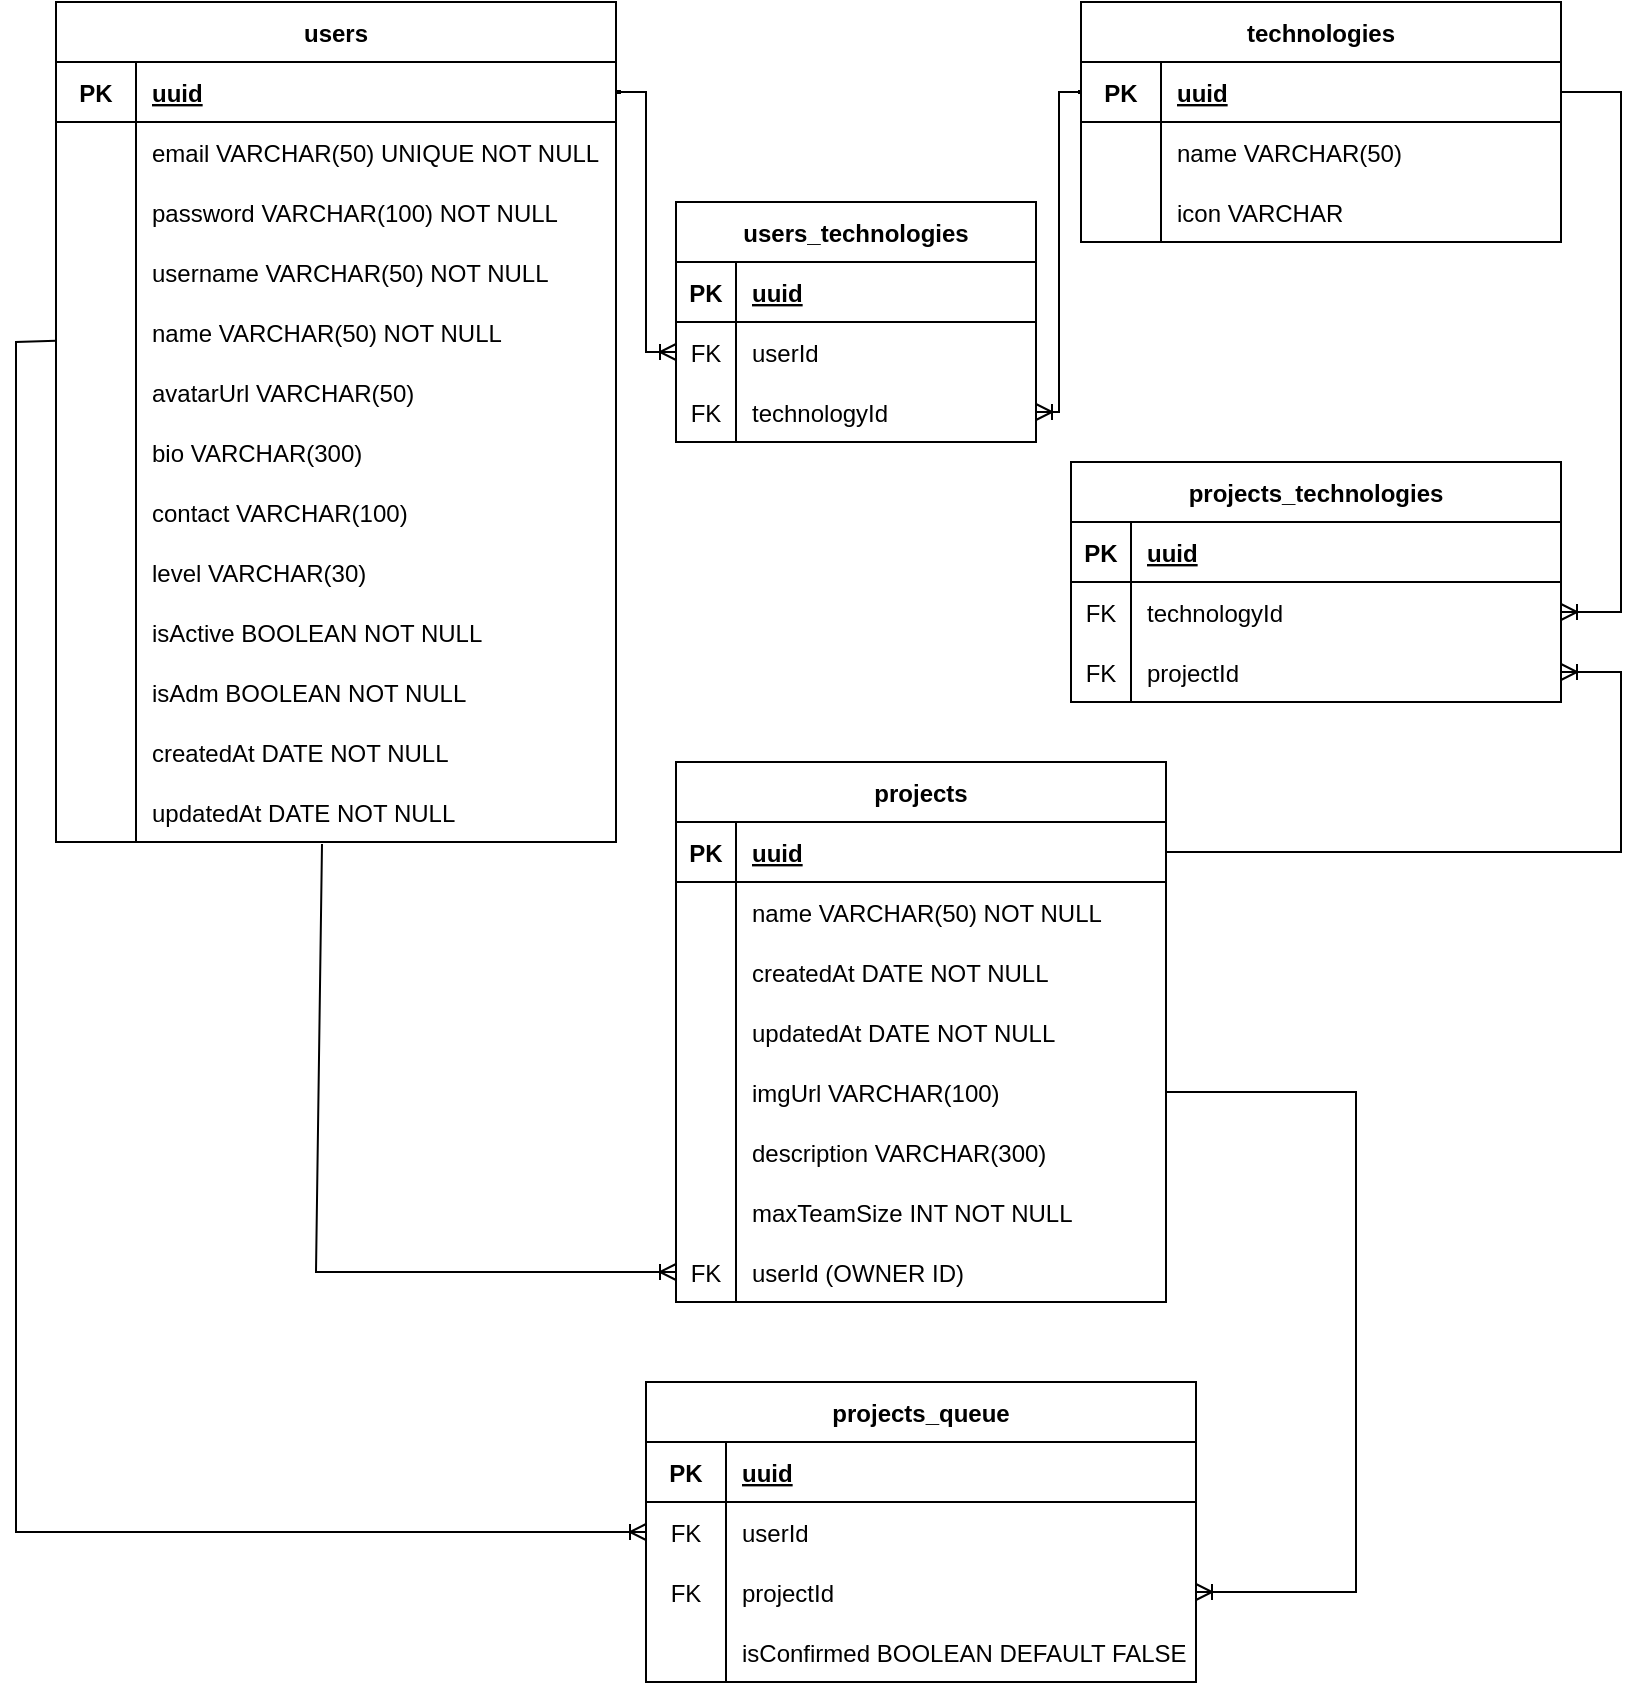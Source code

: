 <mxfile version="20.8.3" type="github">
  <diagram id="yh-ZlP0OPuvekAmjG9pr" name="Página-1">
    <mxGraphModel dx="1434" dy="788" grid="1" gridSize="10" guides="1" tooltips="1" connect="1" arrows="1" fold="1" page="1" pageScale="1" pageWidth="827" pageHeight="1169" math="0" shadow="0">
      <root>
        <mxCell id="0" />
        <mxCell id="1" parent="0" />
        <mxCell id="csCiu1S-2fV34Qw7x-u5-7" value="users" style="shape=table;startSize=30;container=1;collapsible=1;childLayout=tableLayout;fixedRows=1;rowLines=0;fontStyle=1;align=center;resizeLast=1;" parent="1" vertex="1">
          <mxGeometry x="30" y="30" width="280" height="420" as="geometry">
            <mxRectangle x="150" y="80" width="70" height="30" as="alternateBounds" />
          </mxGeometry>
        </mxCell>
        <mxCell id="csCiu1S-2fV34Qw7x-u5-8" value="" style="shape=tableRow;horizontal=0;startSize=0;swimlaneHead=0;swimlaneBody=0;fillColor=none;collapsible=0;dropTarget=0;points=[[0,0.5],[1,0.5]];portConstraint=eastwest;top=0;left=0;right=0;bottom=1;" parent="csCiu1S-2fV34Qw7x-u5-7" vertex="1">
          <mxGeometry y="30" width="280" height="30" as="geometry" />
        </mxCell>
        <mxCell id="csCiu1S-2fV34Qw7x-u5-9" value="PK" style="shape=partialRectangle;connectable=0;fillColor=none;top=0;left=0;bottom=0;right=0;fontStyle=1;overflow=hidden;" parent="csCiu1S-2fV34Qw7x-u5-8" vertex="1">
          <mxGeometry width="40" height="30" as="geometry">
            <mxRectangle width="40" height="30" as="alternateBounds" />
          </mxGeometry>
        </mxCell>
        <mxCell id="csCiu1S-2fV34Qw7x-u5-10" value="uuid" style="shape=partialRectangle;connectable=0;fillColor=none;top=0;left=0;bottom=0;right=0;align=left;spacingLeft=6;fontStyle=5;overflow=hidden;" parent="csCiu1S-2fV34Qw7x-u5-8" vertex="1">
          <mxGeometry x="40" width="240" height="30" as="geometry">
            <mxRectangle width="240" height="30" as="alternateBounds" />
          </mxGeometry>
        </mxCell>
        <mxCell id="csCiu1S-2fV34Qw7x-u5-11" value="" style="shape=tableRow;horizontal=0;startSize=0;swimlaneHead=0;swimlaneBody=0;fillColor=none;collapsible=0;dropTarget=0;points=[[0,0.5],[1,0.5]];portConstraint=eastwest;top=0;left=0;right=0;bottom=0;" parent="csCiu1S-2fV34Qw7x-u5-7" vertex="1">
          <mxGeometry y="60" width="280" height="30" as="geometry" />
        </mxCell>
        <mxCell id="csCiu1S-2fV34Qw7x-u5-12" value="" style="shape=partialRectangle;connectable=0;fillColor=none;top=0;left=0;bottom=0;right=0;editable=1;overflow=hidden;" parent="csCiu1S-2fV34Qw7x-u5-11" vertex="1">
          <mxGeometry width="40" height="30" as="geometry">
            <mxRectangle width="40" height="30" as="alternateBounds" />
          </mxGeometry>
        </mxCell>
        <mxCell id="csCiu1S-2fV34Qw7x-u5-13" value="email VARCHAR(50) UNIQUE NOT NULL" style="shape=partialRectangle;connectable=0;fillColor=none;top=0;left=0;bottom=0;right=0;align=left;spacingLeft=6;overflow=hidden;" parent="csCiu1S-2fV34Qw7x-u5-11" vertex="1">
          <mxGeometry x="40" width="240" height="30" as="geometry">
            <mxRectangle width="240" height="30" as="alternateBounds" />
          </mxGeometry>
        </mxCell>
        <mxCell id="csCiu1S-2fV34Qw7x-u5-14" value="" style="shape=tableRow;horizontal=0;startSize=0;swimlaneHead=0;swimlaneBody=0;fillColor=none;collapsible=0;dropTarget=0;points=[[0,0.5],[1,0.5]];portConstraint=eastwest;top=0;left=0;right=0;bottom=0;" parent="csCiu1S-2fV34Qw7x-u5-7" vertex="1">
          <mxGeometry y="90" width="280" height="30" as="geometry" />
        </mxCell>
        <mxCell id="csCiu1S-2fV34Qw7x-u5-15" value="" style="shape=partialRectangle;connectable=0;fillColor=none;top=0;left=0;bottom=0;right=0;editable=1;overflow=hidden;" parent="csCiu1S-2fV34Qw7x-u5-14" vertex="1">
          <mxGeometry width="40" height="30" as="geometry">
            <mxRectangle width="40" height="30" as="alternateBounds" />
          </mxGeometry>
        </mxCell>
        <mxCell id="csCiu1S-2fV34Qw7x-u5-16" value="password VARCHAR(100) NOT NULL" style="shape=partialRectangle;connectable=0;fillColor=none;top=0;left=0;bottom=0;right=0;align=left;spacingLeft=6;overflow=hidden;" parent="csCiu1S-2fV34Qw7x-u5-14" vertex="1">
          <mxGeometry x="40" width="240" height="30" as="geometry">
            <mxRectangle width="240" height="30" as="alternateBounds" />
          </mxGeometry>
        </mxCell>
        <mxCell id="csCiu1S-2fV34Qw7x-u5-155" value="" style="shape=tableRow;horizontal=0;startSize=0;swimlaneHead=0;swimlaneBody=0;fillColor=none;collapsible=0;dropTarget=0;points=[[0,0.5],[1,0.5]];portConstraint=eastwest;top=0;left=0;right=0;bottom=0;" parent="csCiu1S-2fV34Qw7x-u5-7" vertex="1">
          <mxGeometry y="120" width="280" height="30" as="geometry" />
        </mxCell>
        <mxCell id="csCiu1S-2fV34Qw7x-u5-156" value="" style="shape=partialRectangle;connectable=0;fillColor=none;top=0;left=0;bottom=0;right=0;editable=1;overflow=hidden;" parent="csCiu1S-2fV34Qw7x-u5-155" vertex="1">
          <mxGeometry width="40" height="30" as="geometry">
            <mxRectangle width="40" height="30" as="alternateBounds" />
          </mxGeometry>
        </mxCell>
        <mxCell id="csCiu1S-2fV34Qw7x-u5-157" value="username VARCHAR(50) NOT NULL" style="shape=partialRectangle;connectable=0;fillColor=none;top=0;left=0;bottom=0;right=0;align=left;spacingLeft=6;overflow=hidden;" parent="csCiu1S-2fV34Qw7x-u5-155" vertex="1">
          <mxGeometry x="40" width="240" height="30" as="geometry">
            <mxRectangle width="240" height="30" as="alternateBounds" />
          </mxGeometry>
        </mxCell>
        <mxCell id="csCiu1S-2fV34Qw7x-u5-17" value="" style="shape=tableRow;horizontal=0;startSize=0;swimlaneHead=0;swimlaneBody=0;fillColor=none;collapsible=0;dropTarget=0;points=[[0,0.5],[1,0.5]];portConstraint=eastwest;top=0;left=0;right=0;bottom=0;" parent="csCiu1S-2fV34Qw7x-u5-7" vertex="1">
          <mxGeometry y="150" width="280" height="30" as="geometry" />
        </mxCell>
        <mxCell id="csCiu1S-2fV34Qw7x-u5-18" value="" style="shape=partialRectangle;connectable=0;fillColor=none;top=0;left=0;bottom=0;right=0;editable=1;overflow=hidden;" parent="csCiu1S-2fV34Qw7x-u5-17" vertex="1">
          <mxGeometry width="40" height="30" as="geometry">
            <mxRectangle width="40" height="30" as="alternateBounds" />
          </mxGeometry>
        </mxCell>
        <mxCell id="csCiu1S-2fV34Qw7x-u5-19" value="name VARCHAR(50) NOT NULL" style="shape=partialRectangle;connectable=0;fillColor=none;top=0;left=0;bottom=0;right=0;align=left;spacingLeft=6;overflow=hidden;" parent="csCiu1S-2fV34Qw7x-u5-17" vertex="1">
          <mxGeometry x="40" width="240" height="30" as="geometry">
            <mxRectangle width="240" height="30" as="alternateBounds" />
          </mxGeometry>
        </mxCell>
        <mxCell id="csCiu1S-2fV34Qw7x-u5-163" value="" style="shape=tableRow;horizontal=0;startSize=0;swimlaneHead=0;swimlaneBody=0;fillColor=none;collapsible=0;dropTarget=0;points=[[0,0.5],[1,0.5]];portConstraint=eastwest;top=0;left=0;right=0;bottom=0;" parent="csCiu1S-2fV34Qw7x-u5-7" vertex="1">
          <mxGeometry y="180" width="280" height="30" as="geometry" />
        </mxCell>
        <mxCell id="csCiu1S-2fV34Qw7x-u5-164" value="" style="shape=partialRectangle;connectable=0;fillColor=none;top=0;left=0;bottom=0;right=0;editable=1;overflow=hidden;" parent="csCiu1S-2fV34Qw7x-u5-163" vertex="1">
          <mxGeometry width="40" height="30" as="geometry">
            <mxRectangle width="40" height="30" as="alternateBounds" />
          </mxGeometry>
        </mxCell>
        <mxCell id="csCiu1S-2fV34Qw7x-u5-165" value="avatarUrl VARCHAR(50)" style="shape=partialRectangle;connectable=0;fillColor=none;top=0;left=0;bottom=0;right=0;align=left;spacingLeft=6;overflow=hidden;" parent="csCiu1S-2fV34Qw7x-u5-163" vertex="1">
          <mxGeometry x="40" width="240" height="30" as="geometry">
            <mxRectangle width="240" height="30" as="alternateBounds" />
          </mxGeometry>
        </mxCell>
        <mxCell id="csCiu1S-2fV34Qw7x-u5-166" value="" style="shape=tableRow;horizontal=0;startSize=0;swimlaneHead=0;swimlaneBody=0;fillColor=none;collapsible=0;dropTarget=0;points=[[0,0.5],[1,0.5]];portConstraint=eastwest;top=0;left=0;right=0;bottom=0;" parent="csCiu1S-2fV34Qw7x-u5-7" vertex="1">
          <mxGeometry y="210" width="280" height="30" as="geometry" />
        </mxCell>
        <mxCell id="csCiu1S-2fV34Qw7x-u5-167" value="" style="shape=partialRectangle;connectable=0;fillColor=none;top=0;left=0;bottom=0;right=0;editable=1;overflow=hidden;" parent="csCiu1S-2fV34Qw7x-u5-166" vertex="1">
          <mxGeometry width="40" height="30" as="geometry">
            <mxRectangle width="40" height="30" as="alternateBounds" />
          </mxGeometry>
        </mxCell>
        <mxCell id="csCiu1S-2fV34Qw7x-u5-168" value="bio VARCHAR(300)" style="shape=partialRectangle;connectable=0;fillColor=none;top=0;left=0;bottom=0;right=0;align=left;spacingLeft=6;overflow=hidden;" parent="csCiu1S-2fV34Qw7x-u5-166" vertex="1">
          <mxGeometry x="40" width="240" height="30" as="geometry">
            <mxRectangle width="240" height="30" as="alternateBounds" />
          </mxGeometry>
        </mxCell>
        <mxCell id="csCiu1S-2fV34Qw7x-u5-169" value="" style="shape=tableRow;horizontal=0;startSize=0;swimlaneHead=0;swimlaneBody=0;fillColor=none;collapsible=0;dropTarget=0;points=[[0,0.5],[1,0.5]];portConstraint=eastwest;top=0;left=0;right=0;bottom=0;" parent="csCiu1S-2fV34Qw7x-u5-7" vertex="1">
          <mxGeometry y="240" width="280" height="30" as="geometry" />
        </mxCell>
        <mxCell id="csCiu1S-2fV34Qw7x-u5-170" value="" style="shape=partialRectangle;connectable=0;fillColor=none;top=0;left=0;bottom=0;right=0;editable=1;overflow=hidden;" parent="csCiu1S-2fV34Qw7x-u5-169" vertex="1">
          <mxGeometry width="40" height="30" as="geometry">
            <mxRectangle width="40" height="30" as="alternateBounds" />
          </mxGeometry>
        </mxCell>
        <mxCell id="csCiu1S-2fV34Qw7x-u5-171" value="contact VARCHAR(100)" style="shape=partialRectangle;connectable=0;fillColor=none;top=0;left=0;bottom=0;right=0;align=left;spacingLeft=6;overflow=hidden;" parent="csCiu1S-2fV34Qw7x-u5-169" vertex="1">
          <mxGeometry x="40" width="240" height="30" as="geometry">
            <mxRectangle width="240" height="30" as="alternateBounds" />
          </mxGeometry>
        </mxCell>
        <mxCell id="csCiu1S-2fV34Qw7x-u5-172" value="" style="shape=tableRow;horizontal=0;startSize=0;swimlaneHead=0;swimlaneBody=0;fillColor=none;collapsible=0;dropTarget=0;points=[[0,0.5],[1,0.5]];portConstraint=eastwest;top=0;left=0;right=0;bottom=0;" parent="csCiu1S-2fV34Qw7x-u5-7" vertex="1">
          <mxGeometry y="270" width="280" height="30" as="geometry" />
        </mxCell>
        <mxCell id="csCiu1S-2fV34Qw7x-u5-173" value="" style="shape=partialRectangle;connectable=0;fillColor=none;top=0;left=0;bottom=0;right=0;editable=1;overflow=hidden;" parent="csCiu1S-2fV34Qw7x-u5-172" vertex="1">
          <mxGeometry width="40" height="30" as="geometry">
            <mxRectangle width="40" height="30" as="alternateBounds" />
          </mxGeometry>
        </mxCell>
        <mxCell id="csCiu1S-2fV34Qw7x-u5-174" value="level VARCHAR(30)" style="shape=partialRectangle;connectable=0;fillColor=none;top=0;left=0;bottom=0;right=0;align=left;spacingLeft=6;overflow=hidden;" parent="csCiu1S-2fV34Qw7x-u5-172" vertex="1">
          <mxGeometry x="40" width="240" height="30" as="geometry">
            <mxRectangle width="240" height="30" as="alternateBounds" />
          </mxGeometry>
        </mxCell>
        <mxCell id="csCiu1S-2fV34Qw7x-u5-175" value="" style="shape=tableRow;horizontal=0;startSize=0;swimlaneHead=0;swimlaneBody=0;fillColor=none;collapsible=0;dropTarget=0;points=[[0,0.5],[1,0.5]];portConstraint=eastwest;top=0;left=0;right=0;bottom=0;" parent="csCiu1S-2fV34Qw7x-u5-7" vertex="1">
          <mxGeometry y="300" width="280" height="30" as="geometry" />
        </mxCell>
        <mxCell id="csCiu1S-2fV34Qw7x-u5-176" value="" style="shape=partialRectangle;connectable=0;fillColor=none;top=0;left=0;bottom=0;right=0;editable=1;overflow=hidden;" parent="csCiu1S-2fV34Qw7x-u5-175" vertex="1">
          <mxGeometry width="40" height="30" as="geometry">
            <mxRectangle width="40" height="30" as="alternateBounds" />
          </mxGeometry>
        </mxCell>
        <mxCell id="csCiu1S-2fV34Qw7x-u5-177" value="isActive BOOLEAN NOT NULL" style="shape=partialRectangle;connectable=0;fillColor=none;top=0;left=0;bottom=0;right=0;align=left;spacingLeft=6;overflow=hidden;" parent="csCiu1S-2fV34Qw7x-u5-175" vertex="1">
          <mxGeometry x="40" width="240" height="30" as="geometry">
            <mxRectangle width="240" height="30" as="alternateBounds" />
          </mxGeometry>
        </mxCell>
        <mxCell id="csCiu1S-2fV34Qw7x-u5-152" value="" style="shape=tableRow;horizontal=0;startSize=0;swimlaneHead=0;swimlaneBody=0;fillColor=none;collapsible=0;dropTarget=0;points=[[0,0.5],[1,0.5]];portConstraint=eastwest;top=0;left=0;right=0;bottom=0;" parent="csCiu1S-2fV34Qw7x-u5-7" vertex="1">
          <mxGeometry y="330" width="280" height="30" as="geometry" />
        </mxCell>
        <mxCell id="csCiu1S-2fV34Qw7x-u5-153" value="" style="shape=partialRectangle;connectable=0;fillColor=none;top=0;left=0;bottom=0;right=0;editable=1;overflow=hidden;" parent="csCiu1S-2fV34Qw7x-u5-152" vertex="1">
          <mxGeometry width="40" height="30" as="geometry">
            <mxRectangle width="40" height="30" as="alternateBounds" />
          </mxGeometry>
        </mxCell>
        <mxCell id="csCiu1S-2fV34Qw7x-u5-154" value="isAdm BOOLEAN NOT NULL" style="shape=partialRectangle;connectable=0;fillColor=none;top=0;left=0;bottom=0;right=0;align=left;spacingLeft=6;overflow=hidden;" parent="csCiu1S-2fV34Qw7x-u5-152" vertex="1">
          <mxGeometry x="40" width="240" height="30" as="geometry">
            <mxRectangle width="240" height="30" as="alternateBounds" />
          </mxGeometry>
        </mxCell>
        <mxCell id="csCiu1S-2fV34Qw7x-u5-255" value="" style="shape=tableRow;horizontal=0;startSize=0;swimlaneHead=0;swimlaneBody=0;fillColor=none;collapsible=0;dropTarget=0;points=[[0,0.5],[1,0.5]];portConstraint=eastwest;top=0;left=0;right=0;bottom=0;" parent="csCiu1S-2fV34Qw7x-u5-7" vertex="1">
          <mxGeometry y="360" width="280" height="30" as="geometry" />
        </mxCell>
        <mxCell id="csCiu1S-2fV34Qw7x-u5-256" value="" style="shape=partialRectangle;connectable=0;fillColor=none;top=0;left=0;bottom=0;right=0;editable=1;overflow=hidden;" parent="csCiu1S-2fV34Qw7x-u5-255" vertex="1">
          <mxGeometry width="40" height="30" as="geometry">
            <mxRectangle width="40" height="30" as="alternateBounds" />
          </mxGeometry>
        </mxCell>
        <mxCell id="csCiu1S-2fV34Qw7x-u5-257" value="createdAt DATE NOT NULL" style="shape=partialRectangle;connectable=0;fillColor=none;top=0;left=0;bottom=0;right=0;align=left;spacingLeft=6;overflow=hidden;" parent="csCiu1S-2fV34Qw7x-u5-255" vertex="1">
          <mxGeometry x="40" width="240" height="30" as="geometry">
            <mxRectangle width="240" height="30" as="alternateBounds" />
          </mxGeometry>
        </mxCell>
        <mxCell id="csCiu1S-2fV34Qw7x-u5-258" value="" style="shape=tableRow;horizontal=0;startSize=0;swimlaneHead=0;swimlaneBody=0;fillColor=none;collapsible=0;dropTarget=0;points=[[0,0.5],[1,0.5]];portConstraint=eastwest;top=0;left=0;right=0;bottom=0;" parent="csCiu1S-2fV34Qw7x-u5-7" vertex="1">
          <mxGeometry y="390" width="280" height="30" as="geometry" />
        </mxCell>
        <mxCell id="csCiu1S-2fV34Qw7x-u5-259" value="" style="shape=partialRectangle;connectable=0;fillColor=none;top=0;left=0;bottom=0;right=0;editable=1;overflow=hidden;" parent="csCiu1S-2fV34Qw7x-u5-258" vertex="1">
          <mxGeometry width="40" height="30" as="geometry">
            <mxRectangle width="40" height="30" as="alternateBounds" />
          </mxGeometry>
        </mxCell>
        <mxCell id="csCiu1S-2fV34Qw7x-u5-260" value="updatedAt DATE NOT NULL" style="shape=partialRectangle;connectable=0;fillColor=none;top=0;left=0;bottom=0;right=0;align=left;spacingLeft=6;overflow=hidden;" parent="csCiu1S-2fV34Qw7x-u5-258" vertex="1">
          <mxGeometry x="40" width="240" height="30" as="geometry">
            <mxRectangle width="240" height="30" as="alternateBounds" />
          </mxGeometry>
        </mxCell>
        <mxCell id="csCiu1S-2fV34Qw7x-u5-178" value="users_technologies" style="shape=table;startSize=30;container=1;collapsible=1;childLayout=tableLayout;fixedRows=1;rowLines=0;fontStyle=1;align=center;resizeLast=1;" parent="1" vertex="1">
          <mxGeometry x="340" y="130" width="180" height="120" as="geometry" />
        </mxCell>
        <mxCell id="csCiu1S-2fV34Qw7x-u5-179" value="" style="shape=tableRow;horizontal=0;startSize=0;swimlaneHead=0;swimlaneBody=0;fillColor=none;collapsible=0;dropTarget=0;points=[[0,0.5],[1,0.5]];portConstraint=eastwest;top=0;left=0;right=0;bottom=1;" parent="csCiu1S-2fV34Qw7x-u5-178" vertex="1">
          <mxGeometry y="30" width="180" height="30" as="geometry" />
        </mxCell>
        <mxCell id="csCiu1S-2fV34Qw7x-u5-180" value="PK" style="shape=partialRectangle;connectable=0;fillColor=none;top=0;left=0;bottom=0;right=0;fontStyle=1;overflow=hidden;" parent="csCiu1S-2fV34Qw7x-u5-179" vertex="1">
          <mxGeometry width="30" height="30" as="geometry">
            <mxRectangle width="30" height="30" as="alternateBounds" />
          </mxGeometry>
        </mxCell>
        <mxCell id="csCiu1S-2fV34Qw7x-u5-181" value="uuid" style="shape=partialRectangle;connectable=0;fillColor=none;top=0;left=0;bottom=0;right=0;align=left;spacingLeft=6;fontStyle=5;overflow=hidden;" parent="csCiu1S-2fV34Qw7x-u5-179" vertex="1">
          <mxGeometry x="30" width="150" height="30" as="geometry">
            <mxRectangle width="150" height="30" as="alternateBounds" />
          </mxGeometry>
        </mxCell>
        <mxCell id="csCiu1S-2fV34Qw7x-u5-198" value="" style="shape=tableRow;horizontal=0;startSize=0;swimlaneHead=0;swimlaneBody=0;fillColor=none;collapsible=0;dropTarget=0;points=[[0,0.5],[1,0.5]];portConstraint=eastwest;top=0;left=0;right=0;bottom=0;" parent="csCiu1S-2fV34Qw7x-u5-178" vertex="1">
          <mxGeometry y="60" width="180" height="30" as="geometry" />
        </mxCell>
        <mxCell id="csCiu1S-2fV34Qw7x-u5-199" value="FK" style="shape=partialRectangle;connectable=0;fillColor=none;top=0;left=0;bottom=0;right=0;editable=1;overflow=hidden;" parent="csCiu1S-2fV34Qw7x-u5-198" vertex="1">
          <mxGeometry width="30" height="30" as="geometry">
            <mxRectangle width="30" height="30" as="alternateBounds" />
          </mxGeometry>
        </mxCell>
        <mxCell id="csCiu1S-2fV34Qw7x-u5-200" value="userId" style="shape=partialRectangle;connectable=0;fillColor=none;top=0;left=0;bottom=0;right=0;align=left;spacingLeft=6;overflow=hidden;" parent="csCiu1S-2fV34Qw7x-u5-198" vertex="1">
          <mxGeometry x="30" width="150" height="30" as="geometry">
            <mxRectangle width="150" height="30" as="alternateBounds" />
          </mxGeometry>
        </mxCell>
        <mxCell id="csCiu1S-2fV34Qw7x-u5-245" value="" style="shape=tableRow;horizontal=0;startSize=0;swimlaneHead=0;swimlaneBody=0;fillColor=none;collapsible=0;dropTarget=0;points=[[0,0.5],[1,0.5]];portConstraint=eastwest;top=0;left=0;right=0;bottom=0;" parent="csCiu1S-2fV34Qw7x-u5-178" vertex="1">
          <mxGeometry y="90" width="180" height="30" as="geometry" />
        </mxCell>
        <mxCell id="csCiu1S-2fV34Qw7x-u5-246" value="FK" style="shape=partialRectangle;connectable=0;fillColor=none;top=0;left=0;bottom=0;right=0;editable=1;overflow=hidden;" parent="csCiu1S-2fV34Qw7x-u5-245" vertex="1">
          <mxGeometry width="30" height="30" as="geometry">
            <mxRectangle width="30" height="30" as="alternateBounds" />
          </mxGeometry>
        </mxCell>
        <mxCell id="csCiu1S-2fV34Qw7x-u5-247" value="technologyId" style="shape=partialRectangle;connectable=0;fillColor=none;top=0;left=0;bottom=0;right=0;align=left;spacingLeft=6;overflow=hidden;" parent="csCiu1S-2fV34Qw7x-u5-245" vertex="1">
          <mxGeometry x="30" width="150" height="30" as="geometry">
            <mxRectangle width="150" height="30" as="alternateBounds" />
          </mxGeometry>
        </mxCell>
        <mxCell id="csCiu1S-2fV34Qw7x-u5-208" value="technologies" style="shape=table;startSize=30;container=1;collapsible=1;childLayout=tableLayout;fixedRows=1;rowLines=0;fontStyle=1;align=center;resizeLast=1;" parent="1" vertex="1">
          <mxGeometry x="542.5" y="30" width="240" height="120" as="geometry">
            <mxRectangle x="150" y="80" width="70" height="30" as="alternateBounds" />
          </mxGeometry>
        </mxCell>
        <mxCell id="csCiu1S-2fV34Qw7x-u5-209" value="" style="shape=tableRow;horizontal=0;startSize=0;swimlaneHead=0;swimlaneBody=0;fillColor=none;collapsible=0;dropTarget=0;points=[[0,0.5],[1,0.5]];portConstraint=eastwest;top=0;left=0;right=0;bottom=1;" parent="csCiu1S-2fV34Qw7x-u5-208" vertex="1">
          <mxGeometry y="30" width="240" height="30" as="geometry" />
        </mxCell>
        <mxCell id="csCiu1S-2fV34Qw7x-u5-210" value="PK" style="shape=partialRectangle;connectable=0;fillColor=none;top=0;left=0;bottom=0;right=0;fontStyle=1;overflow=hidden;" parent="csCiu1S-2fV34Qw7x-u5-209" vertex="1">
          <mxGeometry width="40" height="30" as="geometry">
            <mxRectangle width="40" height="30" as="alternateBounds" />
          </mxGeometry>
        </mxCell>
        <mxCell id="csCiu1S-2fV34Qw7x-u5-211" value="uuid" style="shape=partialRectangle;connectable=0;fillColor=none;top=0;left=0;bottom=0;right=0;align=left;spacingLeft=6;fontStyle=5;overflow=hidden;" parent="csCiu1S-2fV34Qw7x-u5-209" vertex="1">
          <mxGeometry x="40" width="200" height="30" as="geometry">
            <mxRectangle width="200" height="30" as="alternateBounds" />
          </mxGeometry>
        </mxCell>
        <mxCell id="csCiu1S-2fV34Qw7x-u5-212" value="" style="shape=tableRow;horizontal=0;startSize=0;swimlaneHead=0;swimlaneBody=0;fillColor=none;collapsible=0;dropTarget=0;points=[[0,0.5],[1,0.5]];portConstraint=eastwest;top=0;left=0;right=0;bottom=0;" parent="csCiu1S-2fV34Qw7x-u5-208" vertex="1">
          <mxGeometry y="60" width="240" height="30" as="geometry" />
        </mxCell>
        <mxCell id="csCiu1S-2fV34Qw7x-u5-213" value="" style="shape=partialRectangle;connectable=0;fillColor=none;top=0;left=0;bottom=0;right=0;editable=1;overflow=hidden;" parent="csCiu1S-2fV34Qw7x-u5-212" vertex="1">
          <mxGeometry width="40" height="30" as="geometry">
            <mxRectangle width="40" height="30" as="alternateBounds" />
          </mxGeometry>
        </mxCell>
        <mxCell id="csCiu1S-2fV34Qw7x-u5-214" value="name VARCHAR(50)" style="shape=partialRectangle;connectable=0;fillColor=none;top=0;left=0;bottom=0;right=0;align=left;spacingLeft=6;overflow=hidden;" parent="csCiu1S-2fV34Qw7x-u5-212" vertex="1">
          <mxGeometry x="40" width="200" height="30" as="geometry">
            <mxRectangle width="200" height="30" as="alternateBounds" />
          </mxGeometry>
        </mxCell>
        <mxCell id="csCiu1S-2fV34Qw7x-u5-215" value="" style="shape=tableRow;horizontal=0;startSize=0;swimlaneHead=0;swimlaneBody=0;fillColor=none;collapsible=0;dropTarget=0;points=[[0,0.5],[1,0.5]];portConstraint=eastwest;top=0;left=0;right=0;bottom=0;" parent="csCiu1S-2fV34Qw7x-u5-208" vertex="1">
          <mxGeometry y="90" width="240" height="30" as="geometry" />
        </mxCell>
        <mxCell id="csCiu1S-2fV34Qw7x-u5-216" value="" style="shape=partialRectangle;connectable=0;fillColor=none;top=0;left=0;bottom=0;right=0;editable=1;overflow=hidden;" parent="csCiu1S-2fV34Qw7x-u5-215" vertex="1">
          <mxGeometry width="40" height="30" as="geometry">
            <mxRectangle width="40" height="30" as="alternateBounds" />
          </mxGeometry>
        </mxCell>
        <mxCell id="csCiu1S-2fV34Qw7x-u5-217" value="icon VARCHAR" style="shape=partialRectangle;connectable=0;fillColor=none;top=0;left=0;bottom=0;right=0;align=left;spacingLeft=6;overflow=hidden;" parent="csCiu1S-2fV34Qw7x-u5-215" vertex="1">
          <mxGeometry x="40" width="200" height="30" as="geometry">
            <mxRectangle width="200" height="30" as="alternateBounds" />
          </mxGeometry>
        </mxCell>
        <mxCell id="csCiu1S-2fV34Qw7x-u5-251" value="" style="edgeStyle=elbowEdgeStyle;fontSize=12;html=1;endArrow=ERoneToMany;startArrow=ERmandOne;rounded=0;fontFamily=Helvetica;fontColor=default;startSize=0;" parent="1" source="csCiu1S-2fV34Qw7x-u5-8" target="csCiu1S-2fV34Qw7x-u5-198" edge="1">
          <mxGeometry width="100" height="100" relative="1" as="geometry">
            <mxPoint x="430" y="420" as="sourcePoint" />
            <mxPoint x="530" y="320" as="targetPoint" />
          </mxGeometry>
        </mxCell>
        <mxCell id="csCiu1S-2fV34Qw7x-u5-254" value="" style="edgeStyle=elbowEdgeStyle;fontSize=12;html=1;endArrow=ERoneToMany;startArrow=ERzeroToOne;rounded=0;fontFamily=Helvetica;fontColor=default;startSize=0;" parent="1" source="csCiu1S-2fV34Qw7x-u5-209" target="csCiu1S-2fV34Qw7x-u5-245" edge="1">
          <mxGeometry width="100" height="100" relative="1" as="geometry">
            <mxPoint x="800" y="380" as="sourcePoint" />
            <mxPoint x="900" y="280" as="targetPoint" />
          </mxGeometry>
        </mxCell>
        <mxCell id="csCiu1S-2fV34Qw7x-u5-262" value="projects" style="shape=table;startSize=30;container=1;collapsible=1;childLayout=tableLayout;fixedRows=1;rowLines=0;fontStyle=1;align=center;resizeLast=1;strokeColor=default;fontFamily=Helvetica;fontSize=12;fontColor=default;fillColor=none;" parent="1" vertex="1">
          <mxGeometry x="340" y="410" width="245" height="270" as="geometry" />
        </mxCell>
        <mxCell id="csCiu1S-2fV34Qw7x-u5-263" value="" style="shape=tableRow;horizontal=0;startSize=0;swimlaneHead=0;swimlaneBody=0;fillColor=none;collapsible=0;dropTarget=0;points=[[0,0.5],[1,0.5]];portConstraint=eastwest;top=0;left=0;right=0;bottom=1;strokeColor=default;fontFamily=Helvetica;fontSize=12;fontColor=default;" parent="csCiu1S-2fV34Qw7x-u5-262" vertex="1">
          <mxGeometry y="30" width="245" height="30" as="geometry" />
        </mxCell>
        <mxCell id="csCiu1S-2fV34Qw7x-u5-264" value="PK" style="shape=partialRectangle;connectable=0;fillColor=none;top=0;left=0;bottom=0;right=0;fontStyle=1;overflow=hidden;strokeColor=default;fontFamily=Helvetica;fontSize=12;fontColor=default;startSize=0;" parent="csCiu1S-2fV34Qw7x-u5-263" vertex="1">
          <mxGeometry width="30" height="30" as="geometry">
            <mxRectangle width="30" height="30" as="alternateBounds" />
          </mxGeometry>
        </mxCell>
        <mxCell id="csCiu1S-2fV34Qw7x-u5-265" value="uuid" style="shape=partialRectangle;connectable=0;fillColor=none;top=0;left=0;bottom=0;right=0;align=left;spacingLeft=6;fontStyle=5;overflow=hidden;strokeColor=default;fontFamily=Helvetica;fontSize=12;fontColor=default;startSize=0;" parent="csCiu1S-2fV34Qw7x-u5-263" vertex="1">
          <mxGeometry x="30" width="215" height="30" as="geometry">
            <mxRectangle width="215" height="30" as="alternateBounds" />
          </mxGeometry>
        </mxCell>
        <mxCell id="csCiu1S-2fV34Qw7x-u5-266" value="" style="shape=tableRow;horizontal=0;startSize=0;swimlaneHead=0;swimlaneBody=0;fillColor=none;collapsible=0;dropTarget=0;points=[[0,0.5],[1,0.5]];portConstraint=eastwest;top=0;left=0;right=0;bottom=0;strokeColor=default;fontFamily=Helvetica;fontSize=12;fontColor=default;" parent="csCiu1S-2fV34Qw7x-u5-262" vertex="1">
          <mxGeometry y="60" width="245" height="30" as="geometry" />
        </mxCell>
        <mxCell id="csCiu1S-2fV34Qw7x-u5-267" value="" style="shape=partialRectangle;connectable=0;fillColor=none;top=0;left=0;bottom=0;right=0;editable=1;overflow=hidden;strokeColor=default;fontFamily=Helvetica;fontSize=12;fontColor=default;startSize=0;" parent="csCiu1S-2fV34Qw7x-u5-266" vertex="1">
          <mxGeometry width="30" height="30" as="geometry">
            <mxRectangle width="30" height="30" as="alternateBounds" />
          </mxGeometry>
        </mxCell>
        <mxCell id="csCiu1S-2fV34Qw7x-u5-268" value="name VARCHAR(50) NOT NULL" style="shape=partialRectangle;connectable=0;fillColor=none;top=0;left=0;bottom=0;right=0;align=left;spacingLeft=6;overflow=hidden;strokeColor=default;fontFamily=Helvetica;fontSize=12;fontColor=default;startSize=0;" parent="csCiu1S-2fV34Qw7x-u5-266" vertex="1">
          <mxGeometry x="30" width="215" height="30" as="geometry">
            <mxRectangle width="215" height="30" as="alternateBounds" />
          </mxGeometry>
        </mxCell>
        <mxCell id="uJIGdWYfuY8qr78hF0vm-73" value="" style="shape=tableRow;horizontal=0;startSize=0;swimlaneHead=0;swimlaneBody=0;fillColor=none;collapsible=0;dropTarget=0;points=[[0,0.5],[1,0.5]];portConstraint=eastwest;top=0;left=0;right=0;bottom=0;strokeColor=default;fontFamily=Helvetica;fontSize=12;fontColor=default;" vertex="1" parent="csCiu1S-2fV34Qw7x-u5-262">
          <mxGeometry y="90" width="245" height="30" as="geometry" />
        </mxCell>
        <mxCell id="uJIGdWYfuY8qr78hF0vm-74" value="" style="shape=partialRectangle;connectable=0;fillColor=none;top=0;left=0;bottom=0;right=0;editable=1;overflow=hidden;strokeColor=default;fontFamily=Helvetica;fontSize=12;fontColor=default;startSize=0;" vertex="1" parent="uJIGdWYfuY8qr78hF0vm-73">
          <mxGeometry width="30" height="30" as="geometry">
            <mxRectangle width="30" height="30" as="alternateBounds" />
          </mxGeometry>
        </mxCell>
        <mxCell id="uJIGdWYfuY8qr78hF0vm-75" value="createdAt DATE NOT NULL" style="shape=partialRectangle;connectable=0;fillColor=none;top=0;left=0;bottom=0;right=0;align=left;spacingLeft=6;overflow=hidden;strokeColor=default;fontFamily=Helvetica;fontSize=12;fontColor=default;startSize=0;" vertex="1" parent="uJIGdWYfuY8qr78hF0vm-73">
          <mxGeometry x="30" width="215" height="30" as="geometry">
            <mxRectangle width="215" height="30" as="alternateBounds" />
          </mxGeometry>
        </mxCell>
        <mxCell id="uJIGdWYfuY8qr78hF0vm-76" value="" style="shape=tableRow;horizontal=0;startSize=0;swimlaneHead=0;swimlaneBody=0;fillColor=none;collapsible=0;dropTarget=0;points=[[0,0.5],[1,0.5]];portConstraint=eastwest;top=0;left=0;right=0;bottom=0;strokeColor=default;fontFamily=Helvetica;fontSize=12;fontColor=default;" vertex="1" parent="csCiu1S-2fV34Qw7x-u5-262">
          <mxGeometry y="120" width="245" height="30" as="geometry" />
        </mxCell>
        <mxCell id="uJIGdWYfuY8qr78hF0vm-77" value="" style="shape=partialRectangle;connectable=0;fillColor=none;top=0;left=0;bottom=0;right=0;editable=1;overflow=hidden;strokeColor=default;fontFamily=Helvetica;fontSize=12;fontColor=default;startSize=0;" vertex="1" parent="uJIGdWYfuY8qr78hF0vm-76">
          <mxGeometry width="30" height="30" as="geometry">
            <mxRectangle width="30" height="30" as="alternateBounds" />
          </mxGeometry>
        </mxCell>
        <mxCell id="uJIGdWYfuY8qr78hF0vm-78" value="updatedAt DATE NOT NULL" style="shape=partialRectangle;connectable=0;fillColor=none;top=0;left=0;bottom=0;right=0;align=left;spacingLeft=6;overflow=hidden;strokeColor=default;fontFamily=Helvetica;fontSize=12;fontColor=default;startSize=0;" vertex="1" parent="uJIGdWYfuY8qr78hF0vm-76">
          <mxGeometry x="30" width="215" height="30" as="geometry">
            <mxRectangle width="215" height="30" as="alternateBounds" />
          </mxGeometry>
        </mxCell>
        <mxCell id="uJIGdWYfuY8qr78hF0vm-79" value="" style="shape=tableRow;horizontal=0;startSize=0;swimlaneHead=0;swimlaneBody=0;fillColor=none;collapsible=0;dropTarget=0;points=[[0,0.5],[1,0.5]];portConstraint=eastwest;top=0;left=0;right=0;bottom=0;strokeColor=default;fontFamily=Helvetica;fontSize=12;fontColor=default;" vertex="1" parent="csCiu1S-2fV34Qw7x-u5-262">
          <mxGeometry y="150" width="245" height="30" as="geometry" />
        </mxCell>
        <mxCell id="uJIGdWYfuY8qr78hF0vm-80" value="" style="shape=partialRectangle;connectable=0;fillColor=none;top=0;left=0;bottom=0;right=0;editable=1;overflow=hidden;strokeColor=default;fontFamily=Helvetica;fontSize=12;fontColor=default;startSize=0;" vertex="1" parent="uJIGdWYfuY8qr78hF0vm-79">
          <mxGeometry width="30" height="30" as="geometry">
            <mxRectangle width="30" height="30" as="alternateBounds" />
          </mxGeometry>
        </mxCell>
        <mxCell id="uJIGdWYfuY8qr78hF0vm-81" value="imgUrl VARCHAR(100)" style="shape=partialRectangle;connectable=0;fillColor=none;top=0;left=0;bottom=0;right=0;align=left;spacingLeft=6;overflow=hidden;strokeColor=default;fontFamily=Helvetica;fontSize=12;fontColor=default;startSize=0;" vertex="1" parent="uJIGdWYfuY8qr78hF0vm-79">
          <mxGeometry x="30" width="215" height="30" as="geometry">
            <mxRectangle width="215" height="30" as="alternateBounds" />
          </mxGeometry>
        </mxCell>
        <mxCell id="uJIGdWYfuY8qr78hF0vm-82" value="" style="shape=tableRow;horizontal=0;startSize=0;swimlaneHead=0;swimlaneBody=0;fillColor=none;collapsible=0;dropTarget=0;points=[[0,0.5],[1,0.5]];portConstraint=eastwest;top=0;left=0;right=0;bottom=0;strokeColor=default;fontFamily=Helvetica;fontSize=12;fontColor=default;" vertex="1" parent="csCiu1S-2fV34Qw7x-u5-262">
          <mxGeometry y="180" width="245" height="30" as="geometry" />
        </mxCell>
        <mxCell id="uJIGdWYfuY8qr78hF0vm-83" value="" style="shape=partialRectangle;connectable=0;fillColor=none;top=0;left=0;bottom=0;right=0;editable=1;overflow=hidden;strokeColor=default;fontFamily=Helvetica;fontSize=12;fontColor=default;startSize=0;" vertex="1" parent="uJIGdWYfuY8qr78hF0vm-82">
          <mxGeometry width="30" height="30" as="geometry">
            <mxRectangle width="30" height="30" as="alternateBounds" />
          </mxGeometry>
        </mxCell>
        <mxCell id="uJIGdWYfuY8qr78hF0vm-84" value="description VARCHAR(300)" style="shape=partialRectangle;connectable=0;fillColor=none;top=0;left=0;bottom=0;right=0;align=left;spacingLeft=6;overflow=hidden;strokeColor=default;fontFamily=Helvetica;fontSize=12;fontColor=default;startSize=0;" vertex="1" parent="uJIGdWYfuY8qr78hF0vm-82">
          <mxGeometry x="30" width="215" height="30" as="geometry">
            <mxRectangle width="215" height="30" as="alternateBounds" />
          </mxGeometry>
        </mxCell>
        <mxCell id="uJIGdWYfuY8qr78hF0vm-85" value="" style="shape=tableRow;horizontal=0;startSize=0;swimlaneHead=0;swimlaneBody=0;fillColor=none;collapsible=0;dropTarget=0;points=[[0,0.5],[1,0.5]];portConstraint=eastwest;top=0;left=0;right=0;bottom=0;strokeColor=default;fontFamily=Helvetica;fontSize=12;fontColor=default;" vertex="1" parent="csCiu1S-2fV34Qw7x-u5-262">
          <mxGeometry y="210" width="245" height="30" as="geometry" />
        </mxCell>
        <mxCell id="uJIGdWYfuY8qr78hF0vm-86" value="" style="shape=partialRectangle;connectable=0;fillColor=none;top=0;left=0;bottom=0;right=0;editable=1;overflow=hidden;strokeColor=default;fontFamily=Helvetica;fontSize=12;fontColor=default;startSize=0;" vertex="1" parent="uJIGdWYfuY8qr78hF0vm-85">
          <mxGeometry width="30" height="30" as="geometry">
            <mxRectangle width="30" height="30" as="alternateBounds" />
          </mxGeometry>
        </mxCell>
        <mxCell id="uJIGdWYfuY8qr78hF0vm-87" value="maxTeamSize INT NOT NULL" style="shape=partialRectangle;connectable=0;fillColor=none;top=0;left=0;bottom=0;right=0;align=left;spacingLeft=6;overflow=hidden;strokeColor=default;fontFamily=Helvetica;fontSize=12;fontColor=default;startSize=0;" vertex="1" parent="uJIGdWYfuY8qr78hF0vm-85">
          <mxGeometry x="30" width="215" height="30" as="geometry">
            <mxRectangle width="215" height="30" as="alternateBounds" />
          </mxGeometry>
        </mxCell>
        <mxCell id="csCiu1S-2fV34Qw7x-u5-278" value="" style="shape=tableRow;horizontal=0;startSize=0;swimlaneHead=0;swimlaneBody=0;fillColor=none;collapsible=0;dropTarget=0;points=[[0,0.5],[1,0.5]];portConstraint=eastwest;top=0;left=0;right=0;bottom=0;strokeColor=default;fontFamily=Helvetica;fontSize=12;fontColor=default;" parent="csCiu1S-2fV34Qw7x-u5-262" vertex="1">
          <mxGeometry y="240" width="245" height="30" as="geometry" />
        </mxCell>
        <mxCell id="csCiu1S-2fV34Qw7x-u5-279" value="FK" style="shape=partialRectangle;connectable=0;fillColor=none;top=0;left=0;bottom=0;right=0;editable=1;overflow=hidden;strokeColor=default;fontFamily=Helvetica;fontSize=12;fontColor=default;startSize=0;" parent="csCiu1S-2fV34Qw7x-u5-278" vertex="1">
          <mxGeometry width="30" height="30" as="geometry">
            <mxRectangle width="30" height="30" as="alternateBounds" />
          </mxGeometry>
        </mxCell>
        <mxCell id="csCiu1S-2fV34Qw7x-u5-280" value="userId (OWNER ID)" style="shape=partialRectangle;connectable=0;fillColor=none;top=0;left=0;bottom=0;right=0;align=left;spacingLeft=6;overflow=hidden;strokeColor=default;fontFamily=Helvetica;fontSize=12;fontColor=default;startSize=0;" parent="csCiu1S-2fV34Qw7x-u5-278" vertex="1">
          <mxGeometry x="30" width="215" height="30" as="geometry">
            <mxRectangle width="215" height="30" as="alternateBounds" />
          </mxGeometry>
        </mxCell>
        <mxCell id="csCiu1S-2fV34Qw7x-u5-284" value="projects_queue" style="shape=table;startSize=30;container=1;collapsible=1;childLayout=tableLayout;fixedRows=1;rowLines=0;fontStyle=1;align=center;resizeLast=1;" parent="1" vertex="1">
          <mxGeometry x="325" y="720" width="275" height="150" as="geometry">
            <mxRectangle x="150" y="80" width="70" height="30" as="alternateBounds" />
          </mxGeometry>
        </mxCell>
        <mxCell id="csCiu1S-2fV34Qw7x-u5-285" value="" style="shape=tableRow;horizontal=0;startSize=0;swimlaneHead=0;swimlaneBody=0;fillColor=none;collapsible=0;dropTarget=0;points=[[0,0.5],[1,0.5]];portConstraint=eastwest;top=0;left=0;right=0;bottom=1;" parent="csCiu1S-2fV34Qw7x-u5-284" vertex="1">
          <mxGeometry y="30" width="275" height="30" as="geometry" />
        </mxCell>
        <mxCell id="csCiu1S-2fV34Qw7x-u5-286" value="PK" style="shape=partialRectangle;connectable=0;fillColor=none;top=0;left=0;bottom=0;right=0;fontStyle=1;overflow=hidden;" parent="csCiu1S-2fV34Qw7x-u5-285" vertex="1">
          <mxGeometry width="40" height="30" as="geometry">
            <mxRectangle width="40" height="30" as="alternateBounds" />
          </mxGeometry>
        </mxCell>
        <mxCell id="csCiu1S-2fV34Qw7x-u5-287" value="uuid" style="shape=partialRectangle;connectable=0;fillColor=none;top=0;left=0;bottom=0;right=0;align=left;spacingLeft=6;fontStyle=5;overflow=hidden;" parent="csCiu1S-2fV34Qw7x-u5-285" vertex="1">
          <mxGeometry x="40" width="235" height="30" as="geometry">
            <mxRectangle width="235" height="30" as="alternateBounds" />
          </mxGeometry>
        </mxCell>
        <mxCell id="csCiu1S-2fV34Qw7x-u5-288" value="" style="shape=tableRow;horizontal=0;startSize=0;swimlaneHead=0;swimlaneBody=0;fillColor=none;collapsible=0;dropTarget=0;points=[[0,0.5],[1,0.5]];portConstraint=eastwest;top=0;left=0;right=0;bottom=0;" parent="csCiu1S-2fV34Qw7x-u5-284" vertex="1">
          <mxGeometry y="60" width="275" height="30" as="geometry" />
        </mxCell>
        <mxCell id="csCiu1S-2fV34Qw7x-u5-289" value="FK" style="shape=partialRectangle;connectable=0;fillColor=none;top=0;left=0;bottom=0;right=0;editable=1;overflow=hidden;" parent="csCiu1S-2fV34Qw7x-u5-288" vertex="1">
          <mxGeometry width="40" height="30" as="geometry">
            <mxRectangle width="40" height="30" as="alternateBounds" />
          </mxGeometry>
        </mxCell>
        <mxCell id="csCiu1S-2fV34Qw7x-u5-290" value="userId" style="shape=partialRectangle;connectable=0;fillColor=none;top=0;left=0;bottom=0;right=0;align=left;spacingLeft=6;overflow=hidden;" parent="csCiu1S-2fV34Qw7x-u5-288" vertex="1">
          <mxGeometry x="40" width="235" height="30" as="geometry">
            <mxRectangle width="235" height="30" as="alternateBounds" />
          </mxGeometry>
        </mxCell>
        <mxCell id="uJIGdWYfuY8qr78hF0vm-69" value="" style="shape=tableRow;horizontal=0;startSize=0;swimlaneHead=0;swimlaneBody=0;fillColor=none;collapsible=0;dropTarget=0;points=[[0,0.5],[1,0.5]];portConstraint=eastwest;top=0;left=0;right=0;bottom=0;" vertex="1" parent="csCiu1S-2fV34Qw7x-u5-284">
          <mxGeometry y="90" width="275" height="30" as="geometry" />
        </mxCell>
        <mxCell id="uJIGdWYfuY8qr78hF0vm-70" value="FK" style="shape=partialRectangle;connectable=0;fillColor=none;top=0;left=0;bottom=0;right=0;editable=1;overflow=hidden;" vertex="1" parent="uJIGdWYfuY8qr78hF0vm-69">
          <mxGeometry width="40" height="30" as="geometry">
            <mxRectangle width="40" height="30" as="alternateBounds" />
          </mxGeometry>
        </mxCell>
        <mxCell id="uJIGdWYfuY8qr78hF0vm-71" value="projectId" style="shape=partialRectangle;connectable=0;fillColor=none;top=0;left=0;bottom=0;right=0;align=left;spacingLeft=6;overflow=hidden;" vertex="1" parent="uJIGdWYfuY8qr78hF0vm-69">
          <mxGeometry x="40" width="235" height="30" as="geometry">
            <mxRectangle width="235" height="30" as="alternateBounds" />
          </mxGeometry>
        </mxCell>
        <mxCell id="csCiu1S-2fV34Qw7x-u5-330" value="" style="shape=tableRow;horizontal=0;startSize=0;swimlaneHead=0;swimlaneBody=0;fillColor=none;collapsible=0;dropTarget=0;points=[[0,0.5],[1,0.5]];portConstraint=eastwest;top=0;left=0;right=0;bottom=0;" parent="csCiu1S-2fV34Qw7x-u5-284" vertex="1">
          <mxGeometry y="120" width="275" height="30" as="geometry" />
        </mxCell>
        <mxCell id="csCiu1S-2fV34Qw7x-u5-331" value="" style="shape=partialRectangle;connectable=0;fillColor=none;top=0;left=0;bottom=0;right=0;editable=1;overflow=hidden;" parent="csCiu1S-2fV34Qw7x-u5-330" vertex="1">
          <mxGeometry width="40" height="30" as="geometry">
            <mxRectangle width="40" height="30" as="alternateBounds" />
          </mxGeometry>
        </mxCell>
        <mxCell id="csCiu1S-2fV34Qw7x-u5-332" value="isConfirmed BOOLEAN DEFAULT FALSE" style="shape=partialRectangle;connectable=0;fillColor=none;top=0;left=0;bottom=0;right=0;align=left;spacingLeft=6;overflow=hidden;" parent="csCiu1S-2fV34Qw7x-u5-330" vertex="1">
          <mxGeometry x="40" width="235" height="30" as="geometry">
            <mxRectangle width="235" height="30" as="alternateBounds" />
          </mxGeometry>
        </mxCell>
        <mxCell id="uJIGdWYfuY8qr78hF0vm-3" value="projects_technologies" style="shape=table;startSize=30;container=1;collapsible=1;childLayout=tableLayout;fixedRows=1;rowLines=0;fontStyle=1;align=center;resizeLast=1;strokeColor=default;fontFamily=Helvetica;fontSize=12;fontColor=default;fillColor=none;" vertex="1" parent="1">
          <mxGeometry x="537.5" y="260" width="245" height="120" as="geometry" />
        </mxCell>
        <mxCell id="uJIGdWYfuY8qr78hF0vm-4" value="" style="shape=tableRow;horizontal=0;startSize=0;swimlaneHead=0;swimlaneBody=0;fillColor=none;collapsible=0;dropTarget=0;points=[[0,0.5],[1,0.5]];portConstraint=eastwest;top=0;left=0;right=0;bottom=1;strokeColor=default;fontFamily=Helvetica;fontSize=12;fontColor=default;" vertex="1" parent="uJIGdWYfuY8qr78hF0vm-3">
          <mxGeometry y="30" width="245" height="30" as="geometry" />
        </mxCell>
        <mxCell id="uJIGdWYfuY8qr78hF0vm-5" value="PK" style="shape=partialRectangle;connectable=0;fillColor=none;top=0;left=0;bottom=0;right=0;fontStyle=1;overflow=hidden;strokeColor=default;fontFamily=Helvetica;fontSize=12;fontColor=default;startSize=0;" vertex="1" parent="uJIGdWYfuY8qr78hF0vm-4">
          <mxGeometry width="30" height="30" as="geometry">
            <mxRectangle width="30" height="30" as="alternateBounds" />
          </mxGeometry>
        </mxCell>
        <mxCell id="uJIGdWYfuY8qr78hF0vm-6" value="uuid" style="shape=partialRectangle;connectable=0;fillColor=none;top=0;left=0;bottom=0;right=0;align=left;spacingLeft=6;fontStyle=5;overflow=hidden;strokeColor=default;fontFamily=Helvetica;fontSize=12;fontColor=default;startSize=0;" vertex="1" parent="uJIGdWYfuY8qr78hF0vm-4">
          <mxGeometry x="30" width="215" height="30" as="geometry">
            <mxRectangle width="215" height="30" as="alternateBounds" />
          </mxGeometry>
        </mxCell>
        <mxCell id="uJIGdWYfuY8qr78hF0vm-7" value="" style="shape=tableRow;horizontal=0;startSize=0;swimlaneHead=0;swimlaneBody=0;fillColor=none;collapsible=0;dropTarget=0;points=[[0,0.5],[1,0.5]];portConstraint=eastwest;top=0;left=0;right=0;bottom=0;strokeColor=default;fontFamily=Helvetica;fontSize=12;fontColor=default;" vertex="1" parent="uJIGdWYfuY8qr78hF0vm-3">
          <mxGeometry y="60" width="245" height="30" as="geometry" />
        </mxCell>
        <mxCell id="uJIGdWYfuY8qr78hF0vm-8" value="FK" style="shape=partialRectangle;connectable=0;fillColor=none;top=0;left=0;bottom=0;right=0;editable=1;overflow=hidden;strokeColor=default;fontFamily=Helvetica;fontSize=12;fontColor=default;startSize=0;" vertex="1" parent="uJIGdWYfuY8qr78hF0vm-7">
          <mxGeometry width="30" height="30" as="geometry">
            <mxRectangle width="30" height="30" as="alternateBounds" />
          </mxGeometry>
        </mxCell>
        <mxCell id="uJIGdWYfuY8qr78hF0vm-9" value="technologyId" style="shape=partialRectangle;connectable=0;fillColor=none;top=0;left=0;bottom=0;right=0;align=left;spacingLeft=6;overflow=hidden;strokeColor=default;fontFamily=Helvetica;fontSize=12;fontColor=default;startSize=0;" vertex="1" parent="uJIGdWYfuY8qr78hF0vm-7">
          <mxGeometry x="30" width="215" height="30" as="geometry">
            <mxRectangle width="215" height="30" as="alternateBounds" />
          </mxGeometry>
        </mxCell>
        <mxCell id="uJIGdWYfuY8qr78hF0vm-10" value="" style="shape=tableRow;horizontal=0;startSize=0;swimlaneHead=0;swimlaneBody=0;fillColor=none;collapsible=0;dropTarget=0;points=[[0,0.5],[1,0.5]];portConstraint=eastwest;top=0;left=0;right=0;bottom=0;strokeColor=default;fontFamily=Helvetica;fontSize=12;fontColor=default;" vertex="1" parent="uJIGdWYfuY8qr78hF0vm-3">
          <mxGeometry y="90" width="245" height="30" as="geometry" />
        </mxCell>
        <mxCell id="uJIGdWYfuY8qr78hF0vm-11" value="FK" style="shape=partialRectangle;connectable=0;fillColor=none;top=0;left=0;bottom=0;right=0;editable=1;overflow=hidden;strokeColor=default;fontFamily=Helvetica;fontSize=12;fontColor=default;startSize=0;" vertex="1" parent="uJIGdWYfuY8qr78hF0vm-10">
          <mxGeometry width="30" height="30" as="geometry">
            <mxRectangle width="30" height="30" as="alternateBounds" />
          </mxGeometry>
        </mxCell>
        <mxCell id="uJIGdWYfuY8qr78hF0vm-12" value="projectId" style="shape=partialRectangle;connectable=0;fillColor=none;top=0;left=0;bottom=0;right=0;align=left;spacingLeft=6;overflow=hidden;strokeColor=default;fontFamily=Helvetica;fontSize=12;fontColor=default;startSize=0;" vertex="1" parent="uJIGdWYfuY8qr78hF0vm-10">
          <mxGeometry x="30" width="215" height="30" as="geometry">
            <mxRectangle width="215" height="30" as="alternateBounds" />
          </mxGeometry>
        </mxCell>
        <mxCell id="uJIGdWYfuY8qr78hF0vm-88" value="" style="edgeStyle=entityRelationEdgeStyle;fontSize=12;html=1;endArrow=ERoneToMany;rounded=0;" edge="1" parent="1" source="csCiu1S-2fV34Qw7x-u5-209" target="uJIGdWYfuY8qr78hF0vm-7">
          <mxGeometry width="100" height="100" relative="1" as="geometry">
            <mxPoint x="790" y="180" as="sourcePoint" />
            <mxPoint x="780" y="250" as="targetPoint" />
          </mxGeometry>
        </mxCell>
        <mxCell id="uJIGdWYfuY8qr78hF0vm-90" value="" style="edgeStyle=entityRelationEdgeStyle;fontSize=12;html=1;endArrow=ERoneToMany;rounded=0;" edge="1" parent="1" source="csCiu1S-2fV34Qw7x-u5-263" target="uJIGdWYfuY8qr78hF0vm-10">
          <mxGeometry width="100" height="100" relative="1" as="geometry">
            <mxPoint x="330" y="395" as="sourcePoint" />
            <mxPoint x="510" y="330" as="targetPoint" />
          </mxGeometry>
        </mxCell>
        <mxCell id="uJIGdWYfuY8qr78hF0vm-103" value="" style="fontSize=12;html=1;endArrow=ERoneToMany;rounded=0;exitX=0.475;exitY=1.033;exitDx=0;exitDy=0;exitPerimeter=0;" edge="1" parent="1" source="csCiu1S-2fV34Qw7x-u5-258" target="csCiu1S-2fV34Qw7x-u5-278">
          <mxGeometry width="100" height="100" relative="1" as="geometry">
            <mxPoint x="130" y="600" as="sourcePoint" />
            <mxPoint x="370" y="560" as="targetPoint" />
            <Array as="points">
              <mxPoint x="160" y="665" />
            </Array>
          </mxGeometry>
        </mxCell>
        <mxCell id="uJIGdWYfuY8qr78hF0vm-104" value="" style="fontSize=12;html=1;endArrow=ERoneToMany;rounded=0;" edge="1" parent="1" source="csCiu1S-2fV34Qw7x-u5-17" target="csCiu1S-2fV34Qw7x-u5-284">
          <mxGeometry width="100" height="100" relative="1" as="geometry">
            <mxPoint x="10" y="190" as="sourcePoint" />
            <mxPoint x="40" y="940" as="targetPoint" />
            <Array as="points">
              <mxPoint x="10" y="200" />
              <mxPoint x="10" y="795" />
            </Array>
          </mxGeometry>
        </mxCell>
        <mxCell id="uJIGdWYfuY8qr78hF0vm-105" value="" style="fontSize=12;html=1;endArrow=ERoneToMany;rounded=0;exitX=1;exitY=0.5;exitDx=0;exitDy=0;" edge="1" parent="1" source="uJIGdWYfuY8qr78hF0vm-79" target="uJIGdWYfuY8qr78hF0vm-69">
          <mxGeometry width="100" height="100" relative="1" as="geometry">
            <mxPoint x="680" y="540" as="sourcePoint" />
            <mxPoint x="680" y="920" as="targetPoint" />
            <Array as="points">
              <mxPoint x="680" y="575" />
              <mxPoint x="680" y="825" />
            </Array>
          </mxGeometry>
        </mxCell>
      </root>
    </mxGraphModel>
  </diagram>
</mxfile>
